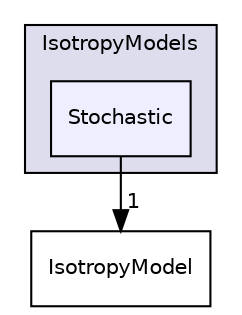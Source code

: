 digraph "src/lagrangian/intermediate/submodels/MPPIC/IsotropyModels/Stochastic" {
  bgcolor=transparent;
  compound=true
  node [ fontsize="10", fontname="Helvetica"];
  edge [ labelfontsize="10", labelfontname="Helvetica"];
  subgraph clusterdir_5ebf5441bb19562900f53624daac8cc1 {
    graph [ bgcolor="#ddddee", pencolor="black", label="IsotropyModels" fontname="Helvetica", fontsize="10", URL="dir_5ebf5441bb19562900f53624daac8cc1.html"]
  dir_69c9efdb6d88b3b0bf2a1c373b0d0544 [shape=box, label="Stochastic", style="filled", fillcolor="#eeeeff", pencolor="black", URL="dir_69c9efdb6d88b3b0bf2a1c373b0d0544.html"];
  }
  dir_a90a64b49b311eb4730f048fb9c5d106 [shape=box label="IsotropyModel" URL="dir_a90a64b49b311eb4730f048fb9c5d106.html"];
  dir_69c9efdb6d88b3b0bf2a1c373b0d0544->dir_a90a64b49b311eb4730f048fb9c5d106 [headlabel="1", labeldistance=1.5 headhref="dir_001639_001637.html"];
}
